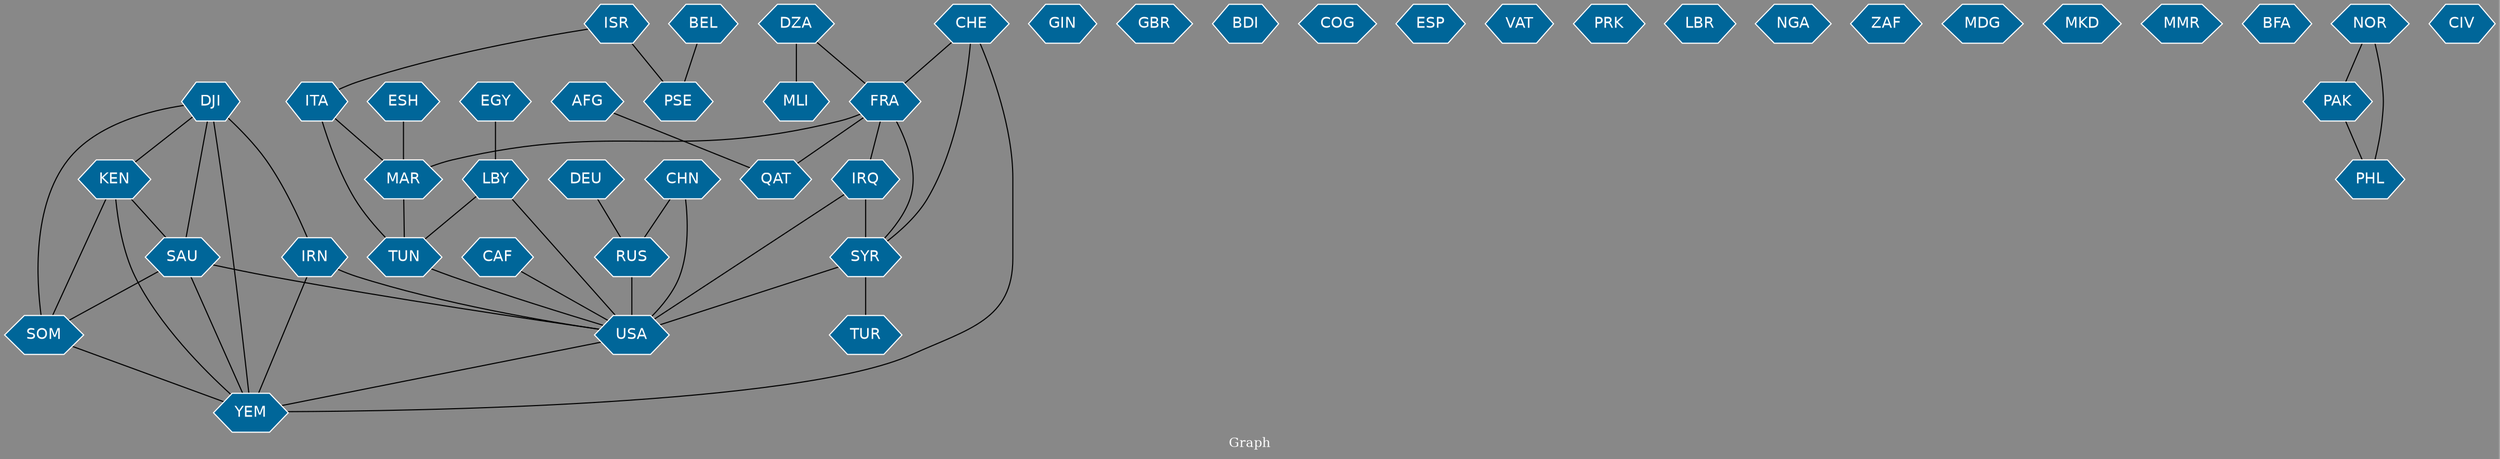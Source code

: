 // Countries together in item graph
graph {
	graph [bgcolor="#888888" fontcolor=white fontsize=12 label="Graph" outputorder=edgesfirst overlap=prism]
	node [color=white fillcolor="#006699" fontcolor=white fontname=Helvetica shape=hexagon style=filled]
	edge [arrowhead=open color=black fontcolor=white fontname=Courier fontsize=12]
		MAR [label=MAR]
		SYR [label=SYR]
		ISR [label=ISR]
		EGY [label=EGY]
		GIN [label=GIN]
		GBR [label=GBR]
		RUS [label=RUS]
		DEU [label=DEU]
		BDI [label=BDI]
		MLI [label=MLI]
		ESH [label=ESH]
		COG [label=COG]
		YEM [label=YEM]
		TUR [label=TUR]
		PSE [label=PSE]
		DJI [label=DJI]
		KEN [label=KEN]
		SOM [label=SOM]
		SAU [label=SAU]
		TUN [label=TUN]
		ITA [label=ITA]
		USA [label=USA]
		LBY [label=LBY]
		CHN [label=CHN]
		IRQ [label=IRQ]
		ESP [label=ESP]
		VAT [label=VAT]
		IRN [label=IRN]
		FRA [label=FRA]
		PRK [label=PRK]
		DZA [label=DZA]
		LBR [label=LBR]
		BEL [label=BEL]
		NGA [label=NGA]
		ZAF [label=ZAF]
		QAT [label=QAT]
		AFG [label=AFG]
		CHE [label=CHE]
		MDG [label=MDG]
		MKD [label=MKD]
		CAF [label=CAF]
		MMR [label=MMR]
		BFA [label=BFA]
		PAK [label=PAK]
		NOR [label=NOR]
		PHL [label=PHL]
		CIV [label=CIV]
			NOR -- PAK [weight=1]
			ITA -- TUN [weight=1]
			SYR -- USA [weight=1]
			ISR -- PSE [weight=3]
			SYR -- TUR [weight=1]
			ITA -- MAR [weight=1]
			KEN -- YEM [weight=1]
			CHN -- USA [weight=1]
			PAK -- PHL [weight=1]
			DJI -- SOM [weight=1]
			DJI -- KEN [weight=1]
			SAU -- YEM [weight=1]
			IRQ -- USA [weight=2]
			DJI -- SAU [weight=1]
			CHE -- YEM [weight=1]
			MAR -- TUN [weight=2]
			LBY -- TUN [weight=2]
			ISR -- ITA [weight=1]
			SOM -- YEM [weight=1]
			FRA -- MAR [weight=1]
			CHE -- SYR [weight=1]
			DEU -- RUS [weight=2]
			ESH -- MAR [weight=2]
			NOR -- PHL [weight=1]
			DZA -- FRA [weight=1]
			FRA -- SYR [weight=2]
			SAU -- SOM [weight=1]
			EGY -- LBY [weight=1]
			CHN -- RUS [weight=1]
			RUS -- USA [weight=4]
			FRA -- QAT [weight=2]
			IRQ -- SYR [weight=3]
			IRN -- USA [weight=2]
			LBY -- USA [weight=1]
			BEL -- PSE [weight=1]
			CAF -- USA [weight=1]
			USA -- YEM [weight=1]
			FRA -- IRQ [weight=1]
			KEN -- SOM [weight=1]
			CHE -- FRA [weight=1]
			DJI -- YEM [weight=2]
			DJI -- IRN [weight=1]
			IRN -- YEM [weight=1]
			DZA -- MLI [weight=5]
			AFG -- QAT [weight=1]
			TUN -- USA [weight=1]
			KEN -- SAU [weight=1]
			SAU -- USA [weight=1]
}